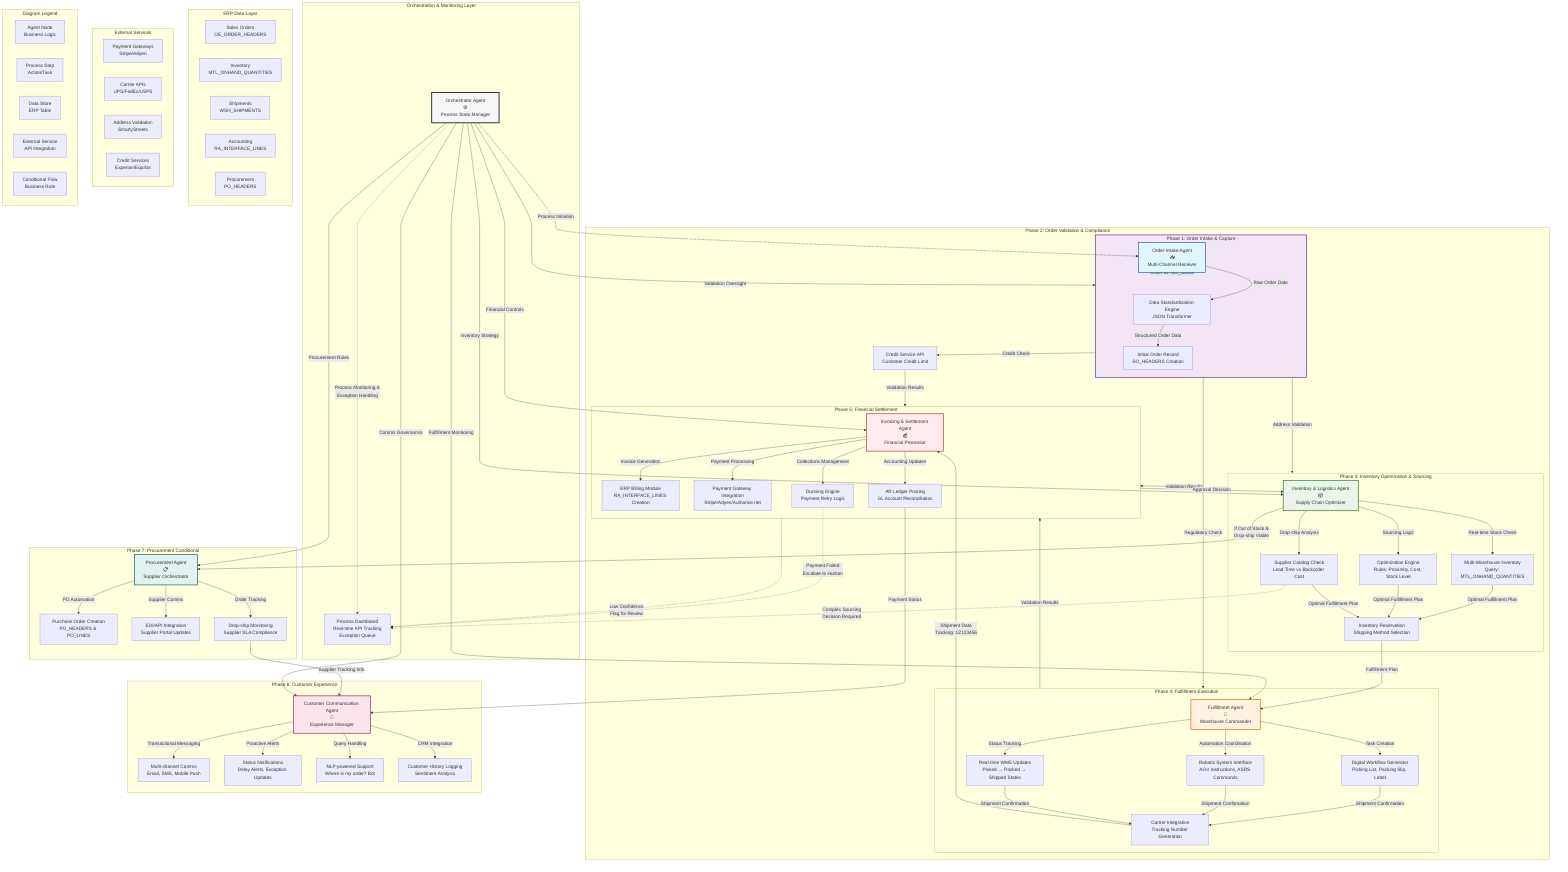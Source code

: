 flowchart TD
      subgraph A["Orchestration & Monitoring Layer"]
            Z["Orchestrator Agent<br>⚙️<br>Process State Manager"]
            ZMonitor["Process Dashboard<br>Real-time KPI Tracking<br>Exception Queue"]
      end
      subgraph B1["Phase 1: Order Intake & Capture"]
            A1["Order Intake Agent<br>📥<br>Multi-Channel Receiver"]
            A2["Data Standardization Engine<br>JSON Transformer"]
            A3["Initial Order Record<br>SO_HEADERS Creation"]
      end
      subgraph B2["Phase 2: Order Validation & Compliance"]
            B1
            B2_1["Credit Service API<br>Customer Credit Limit"]
            B3["Address Verification Service<br>USPS/UPS APIs"]
            B4["Compliance Engine<br>Restricted Items Validator"]
            B5["Approval Decision Engine<br>Score: 0-100% Confidence"]
      end
      subgraph B3["Phase 3: Inventory Optimization & Sourcing"]
            C1["Inventory &amp; Logistics Agent<br>📦<br>Supply Chain Optimizer"]
            C2["Multi-Warehouse Inventory<br>Query: MTL_ONHAND_QUANTITIES"]
            C3["Optimization Engine<br>Rules: Proximity, Cost, Stock Level"]
            C4["Supplier Catalog Check<br>Lead Time vs Backorder Cost"]
            C5["Inventory Reservation<br>Shipping Method Selection"]
      end
      subgraph B4["Phase 4: Fulfillment Execution"]
            D1["Fulfillment Agent<br>🚚<br>Warehouse Commander"]
            D2["Digital Workflow Generator<br>Picking List, Packing Slip, Label"]
            D3["Robotic System Interface<br>AGV Instructions, ASRS Commands"]
            D4["Real-time WMS Updates<br>Picked → Packed → Shipped States"]
            D5["Carrier Integration<br>Tracking Number Generation"]
      end
      subgraph B5["Phase 5: Financial Settlement"]
            E1["Invoicing &amp; Settlement Agent<br>💰<br>Financial Processor"]
            E2["ERP Billing Module<br>RA_INTERFACE_LINES Creation"]
            E3["Payment Gateway Integration<br>Stripe/Adyen/Authorize.net"]
            E4["AR Ledger Posting<br>GL Account Reconciliation"]
            E5["Dunning Engine<br>Payment Retry Logic"]
      end
      subgraph B6["Phase 6: Customer Experience"]
            F1["Customer Communication Agent<br>💬<br>Experience Manager"]
            F2["Multi-channel Comms<br>Email, SMS, Mobile Push"]
            F3["Status Notifications<br>Delay Alerts, Exception Updates"]
            F4["NLP-powered Support<br>Where is my order? Bot"]
            F5["Customer History Logging<br>Sentiment Analysis"]
      end
      subgraph B7["Phase 7: Procurement Conditional"]
            G1["Procurement Agent<br>📋<br>Supplier Orchestrator"]
            G2["Purchase Order Creation<br>PO_HEADERS &amp; PO_LINES"]
            G3["EDI/API Integration<br>Supplier Portal Updates"]
            G4["Drop-ship Monitoring<br>Supplier SLA Compliance"]
      end
      subgraph C["ERP Data Layer"]
            DS1["Sales Orders<br>OE_ORDER_HEADERS"]
            DS2["Inventory<br>MTL_ONHAND_QUANTITIES"]
            DS3["Shipments<br>WSH_SHIPMENTS"]
            DS4["Accounting<br>RA_INTERFACE_LINES"]
            DS5["Procurement<br>PO_HEADERS"]
      end
      subgraph D["External Services"]
            ES1["Payment Gateways<br>Stripe/Adyen"]
            ES2["Carrier APIs<br>UPS/FedEx/USPS"]
            ES3["Address Validation<br>SmartyStreets"]
            ES4["Credit Services<br>Experian/Equifax"]
      end
      subgraph E["Diagram Legend"]
            L1["Agent Node<br>Business Logic"]
            L2["Process Step<br>Action/Task"]
            L3["Data Store<br>ERP Table"]
            L4["External Service<br>API Integration"]
            L5["Conditional Flow<br>Business Rule"]
      end
      Z -. Process Monitoring &amp;<br>Exception Handling .-> ZMonitor
      A1 -- Raw Order Data --> A2
      A2 -- Structured Order Data --> A3
      B1 -- Credit Check --> B2_1
      B1 -- Address Validation --> B3
      B1 -- Regulatory Check --> B4
      B2_1 -- Validation Results --> B5
      B3 -- Validation Results --> B5
      B4 -- Validation Results --> B5
      C1 -- "Real-time Stock Check" --> C2
      C1 -- Sourcing Logic --> C3
      C1 -- "Drop-ship Analysis" --> C4
      C2 -- Optimal Fulfillment Plan --> C5
      C3 -- Optimal Fulfillment Plan --> C5
      C4 -- Optimal Fulfillment Plan --> C5
      D1 -- Task Creation --> D2
      D1 -- Automation Coordination --> D3
      D1 -- Status Tracking --> D4
      D2 -- Shipment Confirmation --> D5
      D3 -- Shipment Confirmation --> D5
      D4 -- Shipment Confirmation --> D5
      E1 -- Invoice Generation --> E2
      E1 -- Payment Processing --> E3
      E1 -- Accounting Updates --> E4
      E1 -- Collections Management --> E5
      F1 -- Transactional Messaging --> F2
      F1 -- Proactive Alerts --> F3
      F1 -- Query Handling --> F4
      F1 -- CRM Integration --> F5
      G1 -- PO Automation --> G2
      G1 -- Supplier Comms --> G3
      G1 -- Order Tracking --> G4
      A1 -- Order ID: SO_12345 --> B1
      B5 -- Approval Decision --> C1
      C5 -- Fulfillment Plan --> D1
      C1 -- "If Out of Stock &amp;<br>Drop-ship Viable" --> G1
      G4 -- Supplier Tracking Info --> F1
      D5 -- Shipment Data<br>Tracking: 1Z123456 --> E1
      E4 -- Payment Status --> F1
      Z L_Z_A1_0@-- Process Initiation --> A1
      Z -- Validation Oversight --> B1
      Z -- Inventory Strategy --> C1
      Z -- Fulfillment Monitoring --> D1
      Z -- Financial Controls --> E1
      Z -- Comms Governance --> F1
      Z -- Procurement Rules --> G1
      B5 -. Low Confidence<br>Flag for Review .-> ZMonitor
      E5 -. Payment Failed<br>Escalate to Human .-> ZMonitor
      C4 -. Complex Sourcing<br>Decision Required .-> ZMonitor

      Z:::orchestrator
      A1:::intakeAgent
      B1:::validationAgent
      C1:::inventoryAgent
      D1:::fulfillmentAgent
      E1:::financeAgent
      F1:::commsAgent
      G1:::procurementAgent
      classDef intakeAgent fill:#e1f5fe,stroke:#01579b,stroke-width:2px
      classDef validationAgent fill:#f3e5f5,stroke:#4a148c,stroke-width:2px
      classDef inventoryAgent fill:#e8f5e8,stroke:#1b5e20,stroke-width:2px
      classDef fulfillmentAgent fill:#fff3e0,stroke:#e65100,stroke-width:2px
      classDef financeAgent fill:#ffebee,stroke:#b71c1c,stroke-width:2px
      classDef commsAgent fill:#fce4ec,stroke:#880e4f,stroke-width:2px
      classDef procurementAgent fill:#e0f2f1,stroke:#004d40,stroke-width:2px
      classDef orchestrator fill:#f5f5f5,stroke:#212121,stroke-width:3px

      L_Z_A1_0@{ animation: fast }